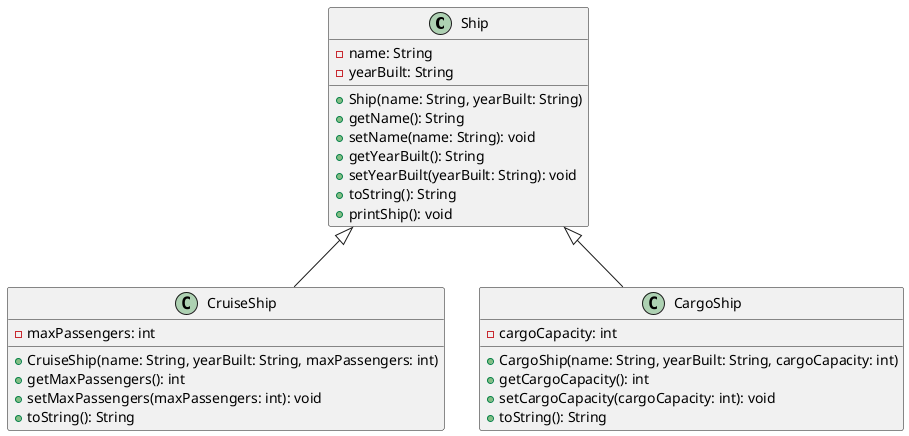 @startuml
class Ship {
  - name: String
  - yearBuilt: String

  + Ship(name: String, yearBuilt: String)
  + getName(): String
  + setName(name: String): void
  + getYearBuilt(): String
  + setYearBuilt(yearBuilt: String): void
  + toString(): String
  + printShip(): void
}

class CruiseShip {
  - maxPassengers: int

  + CruiseShip(name: String, yearBuilt: String, maxPassengers: int)
  + getMaxPassengers(): int
  + setMaxPassengers(maxPassengers: int): void
  + toString(): String
}

class CargoShip {
  - cargoCapacity: int

  + CargoShip(name: String, yearBuilt: String, cargoCapacity: int)
  + getCargoCapacity(): int
  + setCargoCapacity(cargoCapacity: int): void
  + toString(): String
}

Ship <|-- CruiseShip
Ship <|-- CargoShip
@enduml

